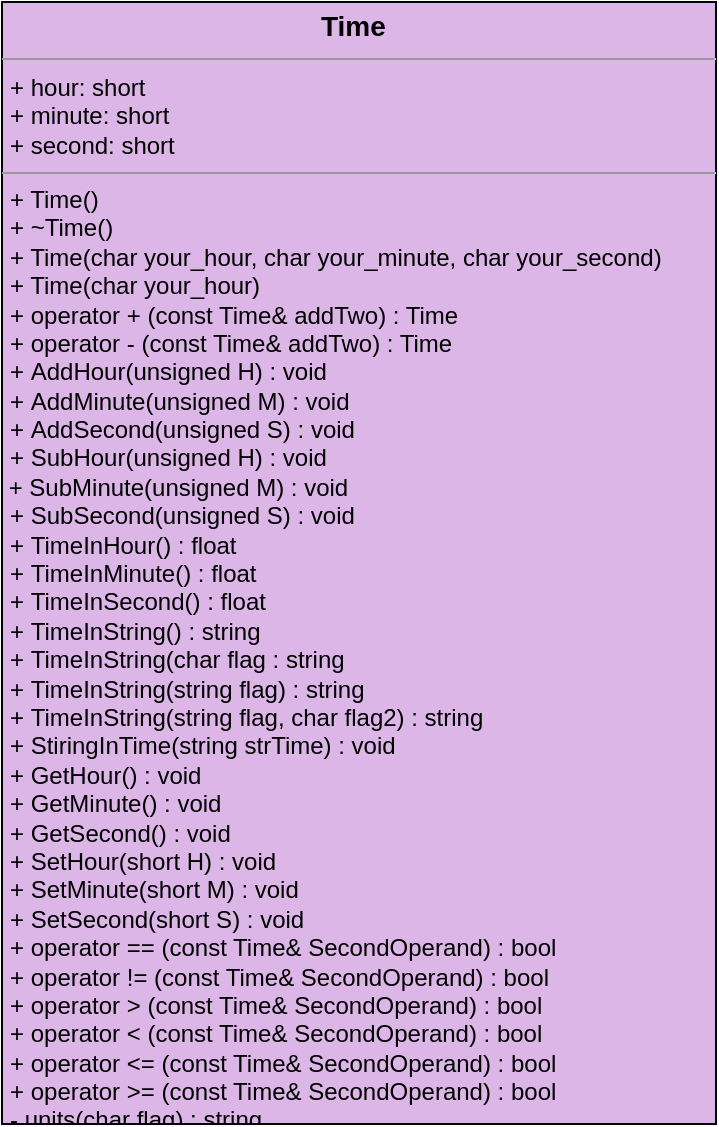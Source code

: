 <mxfile version="12.1.7" type="github" pages="1"><diagram id="TqzmwiOxkZvJAXAEQ0_9" name="Page-1"><mxGraphModel dx="854" dy="436" grid="1" gridSize="10" guides="1" tooltips="1" connect="1" arrows="1" fold="1" page="1" pageScale="1" pageWidth="827" pageHeight="1169" math="0" shadow="0"><root><mxCell id="0"/><mxCell id="1" parent="0"/><mxCell id="nrI3pwRDaiUTlWNHEkVB-6" value="&lt;p style=&quot;margin: 4px 0px 0px ; font-size: 14px&quot;&gt;&lt;b&gt;&lt;font style=&quot;font-size: 14px&quot;&gt;&amp;nbsp; &amp;nbsp; &amp;nbsp; &amp;nbsp; &amp;nbsp; &amp;nbsp; &amp;nbsp; &amp;nbsp; &amp;nbsp; &amp;nbsp; &amp;nbsp; &amp;nbsp; &amp;nbsp; &amp;nbsp; &amp;nbsp; &amp;nbsp; &amp;nbsp; &amp;nbsp; &amp;nbsp; &amp;nbsp; &amp;nbsp;Time&lt;/font&gt;&lt;/b&gt;&lt;/p&gt;&lt;hr size=&quot;1&quot; style=&quot;font-size: 14px&quot;&gt;&lt;p style=&quot;margin: 0px ; margin-left: 4px&quot;&gt;+ hour: short&lt;/p&gt;&lt;p style=&quot;margin: 0px ; margin-left: 4px&quot;&gt;+ minute: short&lt;/p&gt;&lt;p style=&quot;margin: 0px ; margin-left: 4px&quot;&gt;+ second: short&lt;/p&gt;&lt;hr size=&quot;1&quot;&gt;&lt;p style=&quot;margin: 0px ; margin-left: 4px&quot;&gt;+ Time()&lt;/p&gt;&lt;p style=&quot;margin: 0px ; margin-left: 4px&quot;&gt;+ ~Time()&lt;/p&gt;&lt;p style=&quot;margin: 0px ; margin-left: 4px&quot;&gt;+ Time(char&amp;nbsp;your_hour, char&amp;nbsp;your_minute, char&amp;nbsp;your_second)&lt;br&gt;&lt;/p&gt;&lt;p style=&quot;margin: 0px ; margin-left: 4px&quot;&gt;+ Time(char your_hour)&lt;/p&gt;&lt;p style=&quot;margin: 0px ; margin-left: 4px&quot;&gt;+&amp;nbsp;operator + (const Time&amp;amp; addTwo) : Time&lt;br&gt;&lt;/p&gt;&lt;p style=&quot;margin: 0px ; margin-left: 4px&quot;&gt;+&amp;nbsp;operator - (const Time&amp;amp; addTwo) : Time&lt;/p&gt;&lt;p style=&quot;margin: 0px ; margin-left: 4px&quot;&gt;+&amp;nbsp;AddHour(unsigned H) : void&amp;nbsp; &amp;nbsp;&amp;nbsp;&lt;/p&gt;&lt;p style=&quot;margin: 0px ; margin-left: 4px&quot;&gt;+&amp;nbsp;AddMinute(unsigned M)&lt;span&gt;&amp;nbsp;&lt;/span&gt;&lt;span&gt;: void&amp;nbsp; &amp;nbsp;&amp;nbsp;&lt;/span&gt;&lt;span&gt;&amp;nbsp;&lt;/span&gt;&lt;/p&gt;&lt;p style=&quot;margin: 0px ; margin-left: 4px&quot;&gt;+&amp;nbsp;AddSecond(unsigned S)&lt;span&gt;&amp;nbsp;&lt;/span&gt;&lt;span&gt;: void&amp;nbsp; &amp;nbsp;&amp;nbsp;&lt;/span&gt;&lt;/p&gt;&lt;p style=&quot;margin: 0px ; margin-left: 4px&quot;&gt;+&amp;nbsp;SubHour(unsigned H) : void&lt;/p&gt;&lt;span&gt;&amp;nbsp;+&amp;nbsp;SubMinute(unsigned M) : void&lt;/span&gt;&lt;br&gt;&lt;p style=&quot;margin: 0px ; margin-left: 4px&quot;&gt;+&amp;nbsp;SubSecond(unsigned S) : void&lt;br&gt;&lt;/p&gt;&lt;p style=&quot;margin: 0px ; margin-left: 4px&quot;&gt;+&amp;nbsp;TimeInHour() : float&lt;br&gt;&lt;/p&gt;&lt;p style=&quot;margin: 0px ; margin-left: 4px&quot;&gt;+&amp;nbsp;TimeInMinute() : float&lt;br&gt;&lt;/p&gt;&lt;p style=&quot;margin: 0px ; margin-left: 4px&quot;&gt;+&amp;nbsp;TimeInSecond() : float&lt;br&gt;&lt;/p&gt;&lt;p style=&quot;margin: 0px ; margin-left: 4px&quot;&gt;+&amp;nbsp;TimeInString() : string&lt;br&gt;&lt;/p&gt;&lt;p style=&quot;margin: 0px ; margin-left: 4px&quot;&gt;+&amp;nbsp;TimeInString(char flag : string&lt;br&gt;&lt;/p&gt;&lt;p style=&quot;margin: 0px ; margin-left: 4px&quot;&gt;+&amp;nbsp;TimeInString(string flag) : string&lt;br&gt;&lt;/p&gt;&lt;p style=&quot;margin: 0px ; margin-left: 4px&quot;&gt;+&amp;nbsp;TimeInString(string flag, char flag2) : string&lt;br&gt;&lt;/p&gt;&lt;p style=&quot;margin: 0px ; margin-left: 4px&quot;&gt;+ StiringInTime(string strTime) : void&lt;/p&gt;&lt;p style=&quot;margin: 0px ; margin-left: 4px&quot;&gt;+&amp;nbsp;GetHour() : void&lt;br&gt;&lt;/p&gt;&lt;p style=&quot;margin: 0px ; margin-left: 4px&quot;&gt;+&amp;nbsp;GetMinute() : void&lt;/p&gt;&lt;p style=&quot;margin: 0px ; margin-left: 4px&quot;&gt;+&amp;nbsp;GetSecond() : void&lt;/p&gt;&lt;p style=&quot;margin: 0px ; margin-left: 4px&quot;&gt;+&amp;nbsp;SetHour(short H) : void&lt;br&gt;&lt;/p&gt;&lt;p style=&quot;margin: 0px ; margin-left: 4px&quot;&gt;+&amp;nbsp;SetMinute(short M) : void&lt;br&gt;&lt;/p&gt;&lt;p style=&quot;margin: 0px ; margin-left: 4px&quot;&gt;+&amp;nbsp;SetSecond(short S) : void&lt;br&gt;&lt;/p&gt;&lt;p style=&quot;margin: 0px ; margin-left: 4px&quot;&gt;+&amp;nbsp;operator == (const Time&amp;amp; SecondOperand) : bool&lt;br&gt;&lt;/p&gt;&lt;p style=&quot;margin: 0px ; margin-left: 4px&quot;&gt;+&amp;nbsp;operator != (const Time&amp;amp; SecondOperand) : bool&lt;br&gt;&lt;/p&gt;&lt;p style=&quot;margin: 0px ; margin-left: 4px&quot;&gt;+&amp;nbsp;operator &amp;gt; (const Time&amp;amp; SecondOperand) : bool&lt;br&gt;&lt;/p&gt;&lt;p style=&quot;margin: 0px ; margin-left: 4px&quot;&gt;+&amp;nbsp;operator &amp;lt; (const Time&amp;amp; SecondOperand) : bool&lt;br&gt;&lt;/p&gt;&lt;p style=&quot;margin: 0px ; margin-left: 4px&quot;&gt;+&amp;nbsp;operator &amp;lt;= (const Time&amp;amp; SecondOperand) : bool&lt;br&gt;&lt;/p&gt;&lt;p style=&quot;margin: 0px ; margin-left: 4px&quot;&gt;+&amp;nbsp;operator &amp;gt;= (const Time&amp;amp; SecondOperand) : bool&lt;br&gt;&lt;/p&gt;&lt;p style=&quot;margin: 0px ; margin-left: 4px&quot;&gt;- units(char flag) : string&lt;br&gt;&lt;/p&gt;" style="verticalAlign=top;align=left;overflow=fill;fontSize=12;fontFamily=Helvetica;html=1;fillColor=#DCB6E7;strokeColor=#000000;" parent="1" vertex="1"><mxGeometry x="333" y="19" width="357" height="561" as="geometry"/></mxCell></root></mxGraphModel></diagram></mxfile>